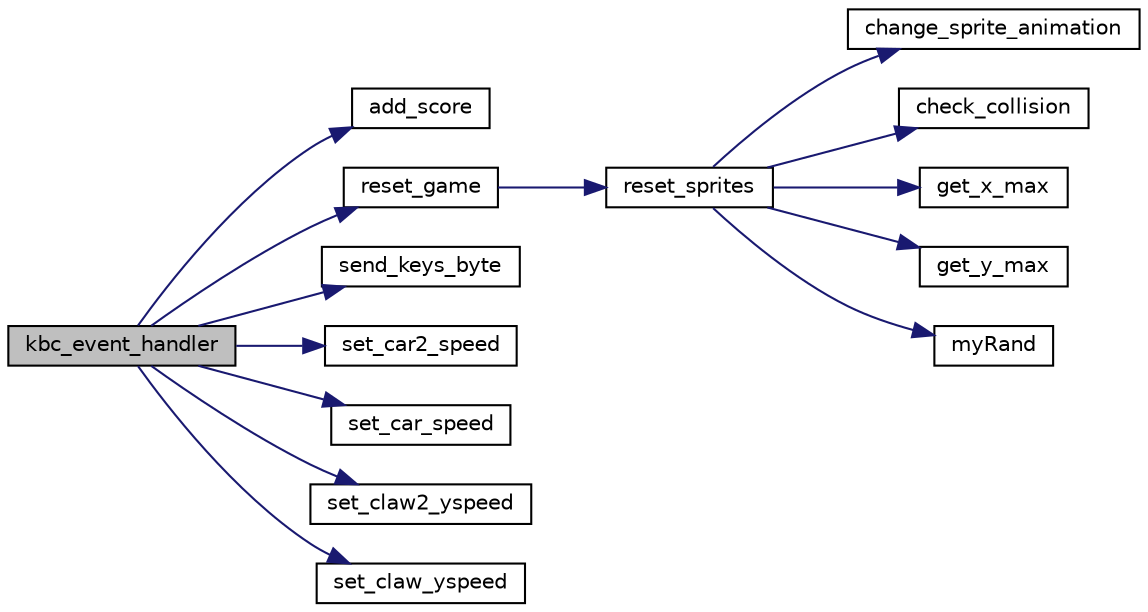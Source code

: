 digraph "kbc_event_handler"
{
 // LATEX_PDF_SIZE
  edge [fontname="Helvetica",fontsize="10",labelfontname="Helvetica",labelfontsize="10"];
  node [fontname="Helvetica",fontsize="10",shape=record];
  rankdir="LR";
  Node1 [label="kbc_event_handler",height=0.2,width=0.4,color="black", fillcolor="grey75", style="filled", fontcolor="black",tooltip="make all the changes in the game related to the key event received"];
  Node1 -> Node2 [color="midnightblue",fontsize="10",style="solid",fontname="Helvetica"];
  Node2 [label="add_score",height=0.2,width=0.4,color="black", fillcolor="white", style="filled",URL="$group__game.html#ga87c16b2378fdf3ece4e779be6716956b",tooltip="add a new score to the points array that contais the 5 biggest scores made in that run"];
  Node1 -> Node3 [color="midnightblue",fontsize="10",style="solid",fontname="Helvetica"];
  Node3 [label="reset_game",height=0.2,width=0.4,color="black", fillcolor="white", style="filled",URL="$group__game.html#gafc9166b05283e70d74e27e9e20585878",tooltip="reset game variavels all game variavels"];
  Node3 -> Node4 [color="midnightblue",fontsize="10",style="solid",fontname="Helvetica"];
  Node4 [label="reset_sprites",height=0.2,width=0.4,color="black", fillcolor="white", style="filled",URL="$sprite_8c.html#addb303244021cea7f85d1f6645a53b9a",tooltip="goes back to the initial positions and speed"];
  Node4 -> Node5 [color="midnightblue",fontsize="10",style="solid",fontname="Helvetica"];
  Node5 [label="change_sprite_animation",height=0.2,width=0.4,color="black", fillcolor="white", style="filled",URL="$sprite_8c.html#a89def829f3803415e37ef0b7d2ee3e42",tooltip="moves to the next animation on the vector of animations if the last goes back to the beginning"];
  Node4 -> Node6 [color="midnightblue",fontsize="10",style="solid",fontname="Helvetica"];
  Node6 [label="check_collision",height=0.2,width=0.4,color="black", fillcolor="white", style="filled",URL="$sprite_8c.html#af99ef7d46af49168795a6e79936fb1d5",tooltip="checks collision between a sprite with a square with width x_size and height y_size"];
  Node4 -> Node7 [color="midnightblue",fontsize="10",style="solid",fontname="Helvetica"];
  Node7 [label="get_x_max",height=0.2,width=0.4,color="black", fillcolor="white", style="filled",URL="$group__video__gr.html#ga59b8bc184035b459a3b61ade2b835aeb",tooltip="Get the max x of the buffer."];
  Node4 -> Node8 [color="midnightblue",fontsize="10",style="solid",fontname="Helvetica"];
  Node8 [label="get_y_max",height=0.2,width=0.4,color="black", fillcolor="white", style="filled",URL="$group__video__gr.html#ga0ed4b076b187d5cc6070df7543855ee3",tooltip="Get the max y of the buffer."];
  Node4 -> Node9 [color="midnightblue",fontsize="10",style="solid",fontname="Helvetica"];
  Node9 [label="myRand",height=0.2,width=0.4,color="black", fillcolor="white", style="filled",URL="$group__game.html#ga6f937826ce61860c81f00a4034b4fc35",tooltip="used to make the same function as rand() and srand() but works fine This code module as imported from..."];
  Node1 -> Node10 [color="midnightblue",fontsize="10",style="solid",fontname="Helvetica"];
  Node10 [label="send_keys_byte",height=0.2,width=0.4,color="black", fillcolor="white", style="filled",URL="$group__game.html#ga16fcf7ea3f61fbe3b5b196fbb5b8e13a",tooltip="function used to send keys byte to the other VM"];
  Node1 -> Node11 [color="midnightblue",fontsize="10",style="solid",fontname="Helvetica"];
  Node11 [label="set_car2_speed",height=0.2,width=0.4,color="black", fillcolor="white", style="filled",URL="$sprite_8c.html#a6b71149ca230bb37dfeac4b528ca0f97",tooltip="Set the car2 speed object upon background move, used when in multiplayer mode."];
  Node1 -> Node12 [color="midnightblue",fontsize="10",style="solid",fontname="Helvetica"];
  Node12 [label="set_car_speed",height=0.2,width=0.4,color="black", fillcolor="white", style="filled",URL="$sprite_8c.html#a439e654a6989f8636720228493bec494",tooltip="Set the car speed object upon background move."];
  Node1 -> Node13 [color="midnightblue",fontsize="10",style="solid",fontname="Helvetica"];
  Node13 [label="set_claw2_yspeed",height=0.2,width=0.4,color="black", fillcolor="white", style="filled",URL="$sprite_8c.html#a306c98af05588b4afb32d80574037f25",tooltip="Set the claw2 yspeed object, used when in multiplayer mode."];
  Node1 -> Node14 [color="midnightblue",fontsize="10",style="solid",fontname="Helvetica"];
  Node14 [label="set_claw_yspeed",height=0.2,width=0.4,color="black", fillcolor="white", style="filled",URL="$sprite_8c.html#a9ebc0bb1d2af63729e6d78d46a029b25",tooltip="Set the claw yspeed object."];
}
